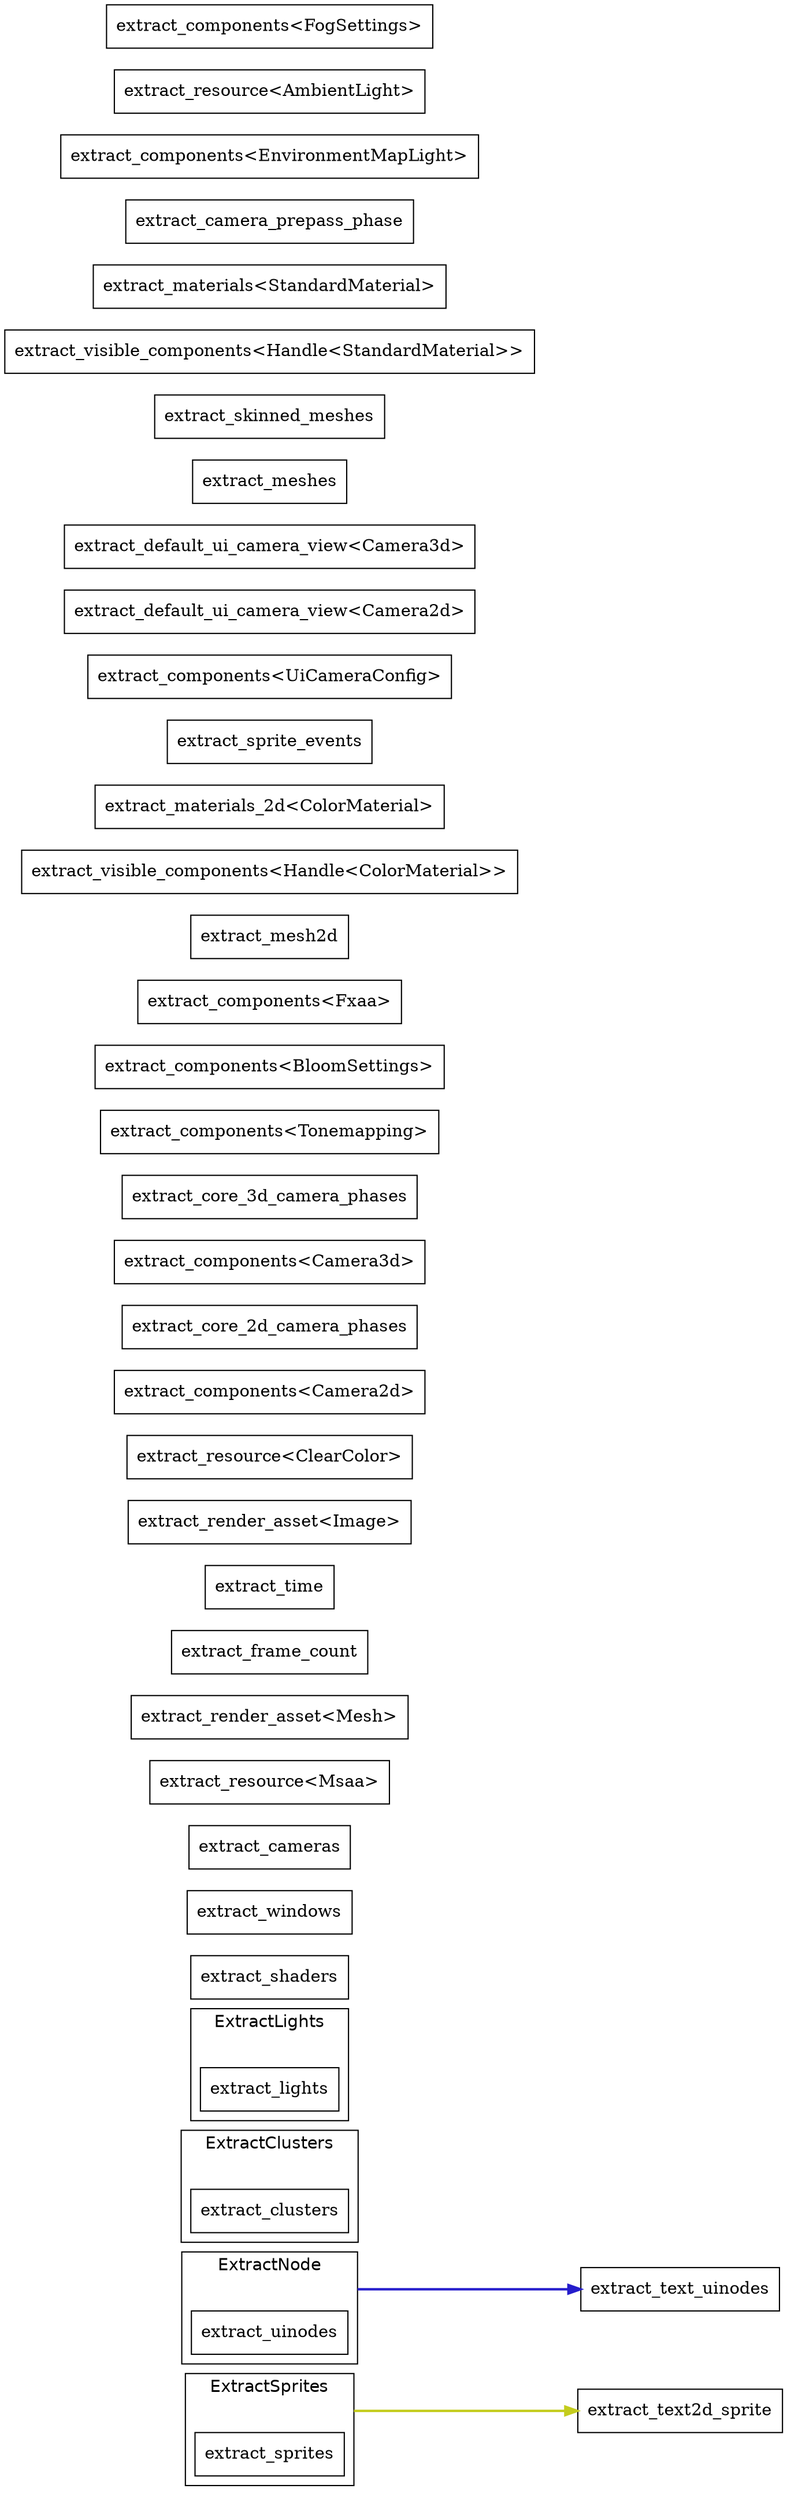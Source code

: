 digraph "" {
	"compound"="true";
	"splines"="spline";
	"rankdir"="LR";
	"bgcolor"="white";
	"fontname"="Helvetica";
	edge ["penwidth"="2"];
	node ["shape"="box", "style"="filled", "fillcolor"="white", "color"="black"];
	subgraph "clusternode_Set(20)" {
		"label"="ExtractSprites";
		"tooltip"="ExtractSprites";
		"bgcolor"="white";
		"color"="black";
		"set_marker_node_Set(20)" ["style"="invis", "label"="", "height"="0", "shape"="point"]
		"node_System(19)" ["label"="extract_sprites", "tooltip"="bevy_sprite::render::extract_sprites"]
	}
	
	subgraph "clusternode_Set(27)" {
		"label"="ExtractNode";
		"tooltip"="ExtractNode";
		"bgcolor"="white";
		"color"="black";
		"set_marker_node_Set(27)" ["style"="invis", "label"="", "height"="0", "shape"="point"]
		"node_System(25)" ["label"="extract_uinodes", "tooltip"="bevy_ui::render::extract_uinodes"]
	}
	
	subgraph "clusternode_Set(38)" {
		"label"="ExtractClusters";
		"tooltip"="ExtractClusters";
		"bgcolor"="white";
		"color"="black";
		"set_marker_node_Set(38)" ["style"="invis", "label"="", "height"="0", "shape"="point"]
		"node_System(35)" ["label"="extract_clusters", "tooltip"="bevy_pbr::render::light::extract_clusters"]
	}
	
	subgraph "clusternode_Set(40)" {
		"label"="ExtractLights";
		"tooltip"="ExtractLights";
		"bgcolor"="white";
		"color"="black";
		"set_marker_node_Set(40)" ["style"="invis", "label"="", "height"="0", "shape"="point"]
		"node_System(36)" ["label"="extract_lights", "tooltip"="bevy_pbr::render::light::extract_lights"]
	}
	
	"node_System(0)" ["label"="extract_shaders", "tooltip"="bevy_render::render_resource::pipeline_cache::PipelineCache::extract_shaders"]
	"node_System(1)" ["label"="extract_windows", "tooltip"="bevy_render::view::window::extract_windows"]
	"node_System(2)" ["label"="extract_cameras", "tooltip"="bevy_render::camera::camera::extract_cameras"]
	"node_System(3)" ["label"="extract_resource<Msaa>", "tooltip"="bevy_render::extract_resource::extract_resource<bevy_render::view::Msaa>"]
	"node_System(4)" ["label"="extract_render_asset<Mesh>", "tooltip"="bevy_render::render_asset::extract_render_asset<bevy_render::mesh::mesh::Mesh>"]
	"node_System(5)" ["label"="extract_frame_count", "tooltip"="bevy_render::globals::extract_frame_count"]
	"node_System(6)" ["label"="extract_time", "tooltip"="bevy_render::globals::extract_time"]
	"node_System(7)" ["label"="extract_render_asset<Image>", "tooltip"="bevy_render::render_asset::extract_render_asset<bevy_render::texture::image::Image>"]
	"node_System(8)" ["label"="extract_resource<ClearColor>", "tooltip"="bevy_render::extract_resource::extract_resource<bevy_core_pipeline::clear_color::ClearColor>"]
	"node_System(9)" ["label"="extract_components<Camera2d>", "tooltip"="bevy_render::extract_component::extract_components<bevy_core_pipeline::core_2d::camera_2d::Camera2d>"]
	"node_System(10)" ["label"="extract_core_2d_camera_phases", "tooltip"="bevy_core_pipeline::core_2d::extract_core_2d_camera_phases"]
	"node_System(11)" ["label"="extract_components<Camera3d>", "tooltip"="bevy_render::extract_component::extract_components<bevy_core_pipeline::core_3d::camera_3d::Camera3d>"]
	"node_System(12)" ["label"="extract_core_3d_camera_phases", "tooltip"="bevy_core_pipeline::core_3d::extract_core_3d_camera_phases"]
	"node_System(13)" ["label"="extract_components<Tonemapping>", "tooltip"="bevy_render::extract_component::extract_components<bevy_core_pipeline::tonemapping::Tonemapping>"]
	"node_System(14)" ["label"="extract_components<BloomSettings>", "tooltip"="bevy_render::extract_component::extract_components<bevy_core_pipeline::bloom::BloomSettings>"]
	"node_System(15)" ["label"="extract_components<Fxaa>", "tooltip"="bevy_render::extract_component::extract_components<bevy_core_pipeline::fxaa::Fxaa>"]
	"node_System(16)" ["label"="extract_mesh2d", "tooltip"="bevy_sprite::mesh2d::mesh::extract_mesh2d"]
	"node_System(17)" ["label"="extract_visible_components<Handle<ColorMaterial>>", "tooltip"="bevy_render::extract_component::extract_visible_components<bevy_asset::handle::Handle<bevy_sprite::mesh2d::color_material::ColorMaterial>>"]
	"node_System(18)" ["label"="extract_materials_2d<ColorMaterial>", "tooltip"="bevy_sprite::mesh2d::material::extract_materials_2d<bevy_sprite::mesh2d::color_material::ColorMaterial>"]
	"node_System(20)" ["label"="extract_sprite_events", "tooltip"="bevy_sprite::render::extract_sprite_events"]
	"node_System(21)" ["label"="extract_text2d_sprite", "tooltip"="bevy_text::text2d::extract_text2d_sprite"]
	"node_System(22)" ["label"="extract_components<UiCameraConfig>", "tooltip"="bevy_render::extract_component::extract_components<bevy_ui::camera_config::UiCameraConfig>"]
	"node_System(23)" ["label"="extract_default_ui_camera_view<Camera2d>", "tooltip"="bevy_ui::render::extract_default_ui_camera_view<bevy_core_pipeline::core_2d::camera_2d::Camera2d>"]
	"node_System(24)" ["label"="extract_default_ui_camera_view<Camera3d>", "tooltip"="bevy_ui::render::extract_default_ui_camera_view<bevy_core_pipeline::core_3d::camera_3d::Camera3d>"]
	"node_System(26)" ["label"="extract_text_uinodes", "tooltip"="bevy_ui::render::extract_text_uinodes"]
	"node_System(27)" ["label"="extract_meshes", "tooltip"="bevy_pbr::render::mesh::extract_meshes"]
	"node_System(28)" ["label"="extract_skinned_meshes", "tooltip"="bevy_pbr::render::mesh::extract_skinned_meshes"]
	"node_System(29)" ["label"="extract_visible_components<Handle<StandardMaterial>>", "tooltip"="bevy_render::extract_component::extract_visible_components<bevy_asset::handle::Handle<bevy_pbr::pbr_material::StandardMaterial>>"]
	"node_System(30)" ["label"="extract_materials<StandardMaterial>", "tooltip"="bevy_pbr::material::extract_materials<bevy_pbr::pbr_material::StandardMaterial>"]
	"node_System(31)" ["label"="extract_camera_prepass_phase", "tooltip"="bevy_pbr::prepass::extract_camera_prepass_phase"]
	"node_System(32)" ["label"="extract_components<EnvironmentMapLight>", "tooltip"="bevy_render::extract_component::extract_components<bevy_pbr::environment_map::EnvironmentMapLight>"]
	"node_System(33)" ["label"="extract_resource<AmbientLight>", "tooltip"="bevy_render::extract_resource::extract_resource<bevy_pbr::light::AmbientLight>"]
	"node_System(34)" ["label"="extract_components<FogSettings>", "tooltip"="bevy_render::extract_component::extract_components<bevy_pbr::fog::FogSettings>"]
	"set_marker_node_Set(20)" -> "node_System(21)" ["lhead"="", "ltail"="clusternode_Set(20)", "tooltip"="ExtractSprites → extract_text2d_sprite", "color"="#c4cc1d"]
	"set_marker_node_Set(27)" -> "node_System(26)" ["lhead"="", "ltail"="clusternode_Set(27)", "tooltip"="ExtractNode → extract_text_uinodes", "color"="#251dcc"]
}
